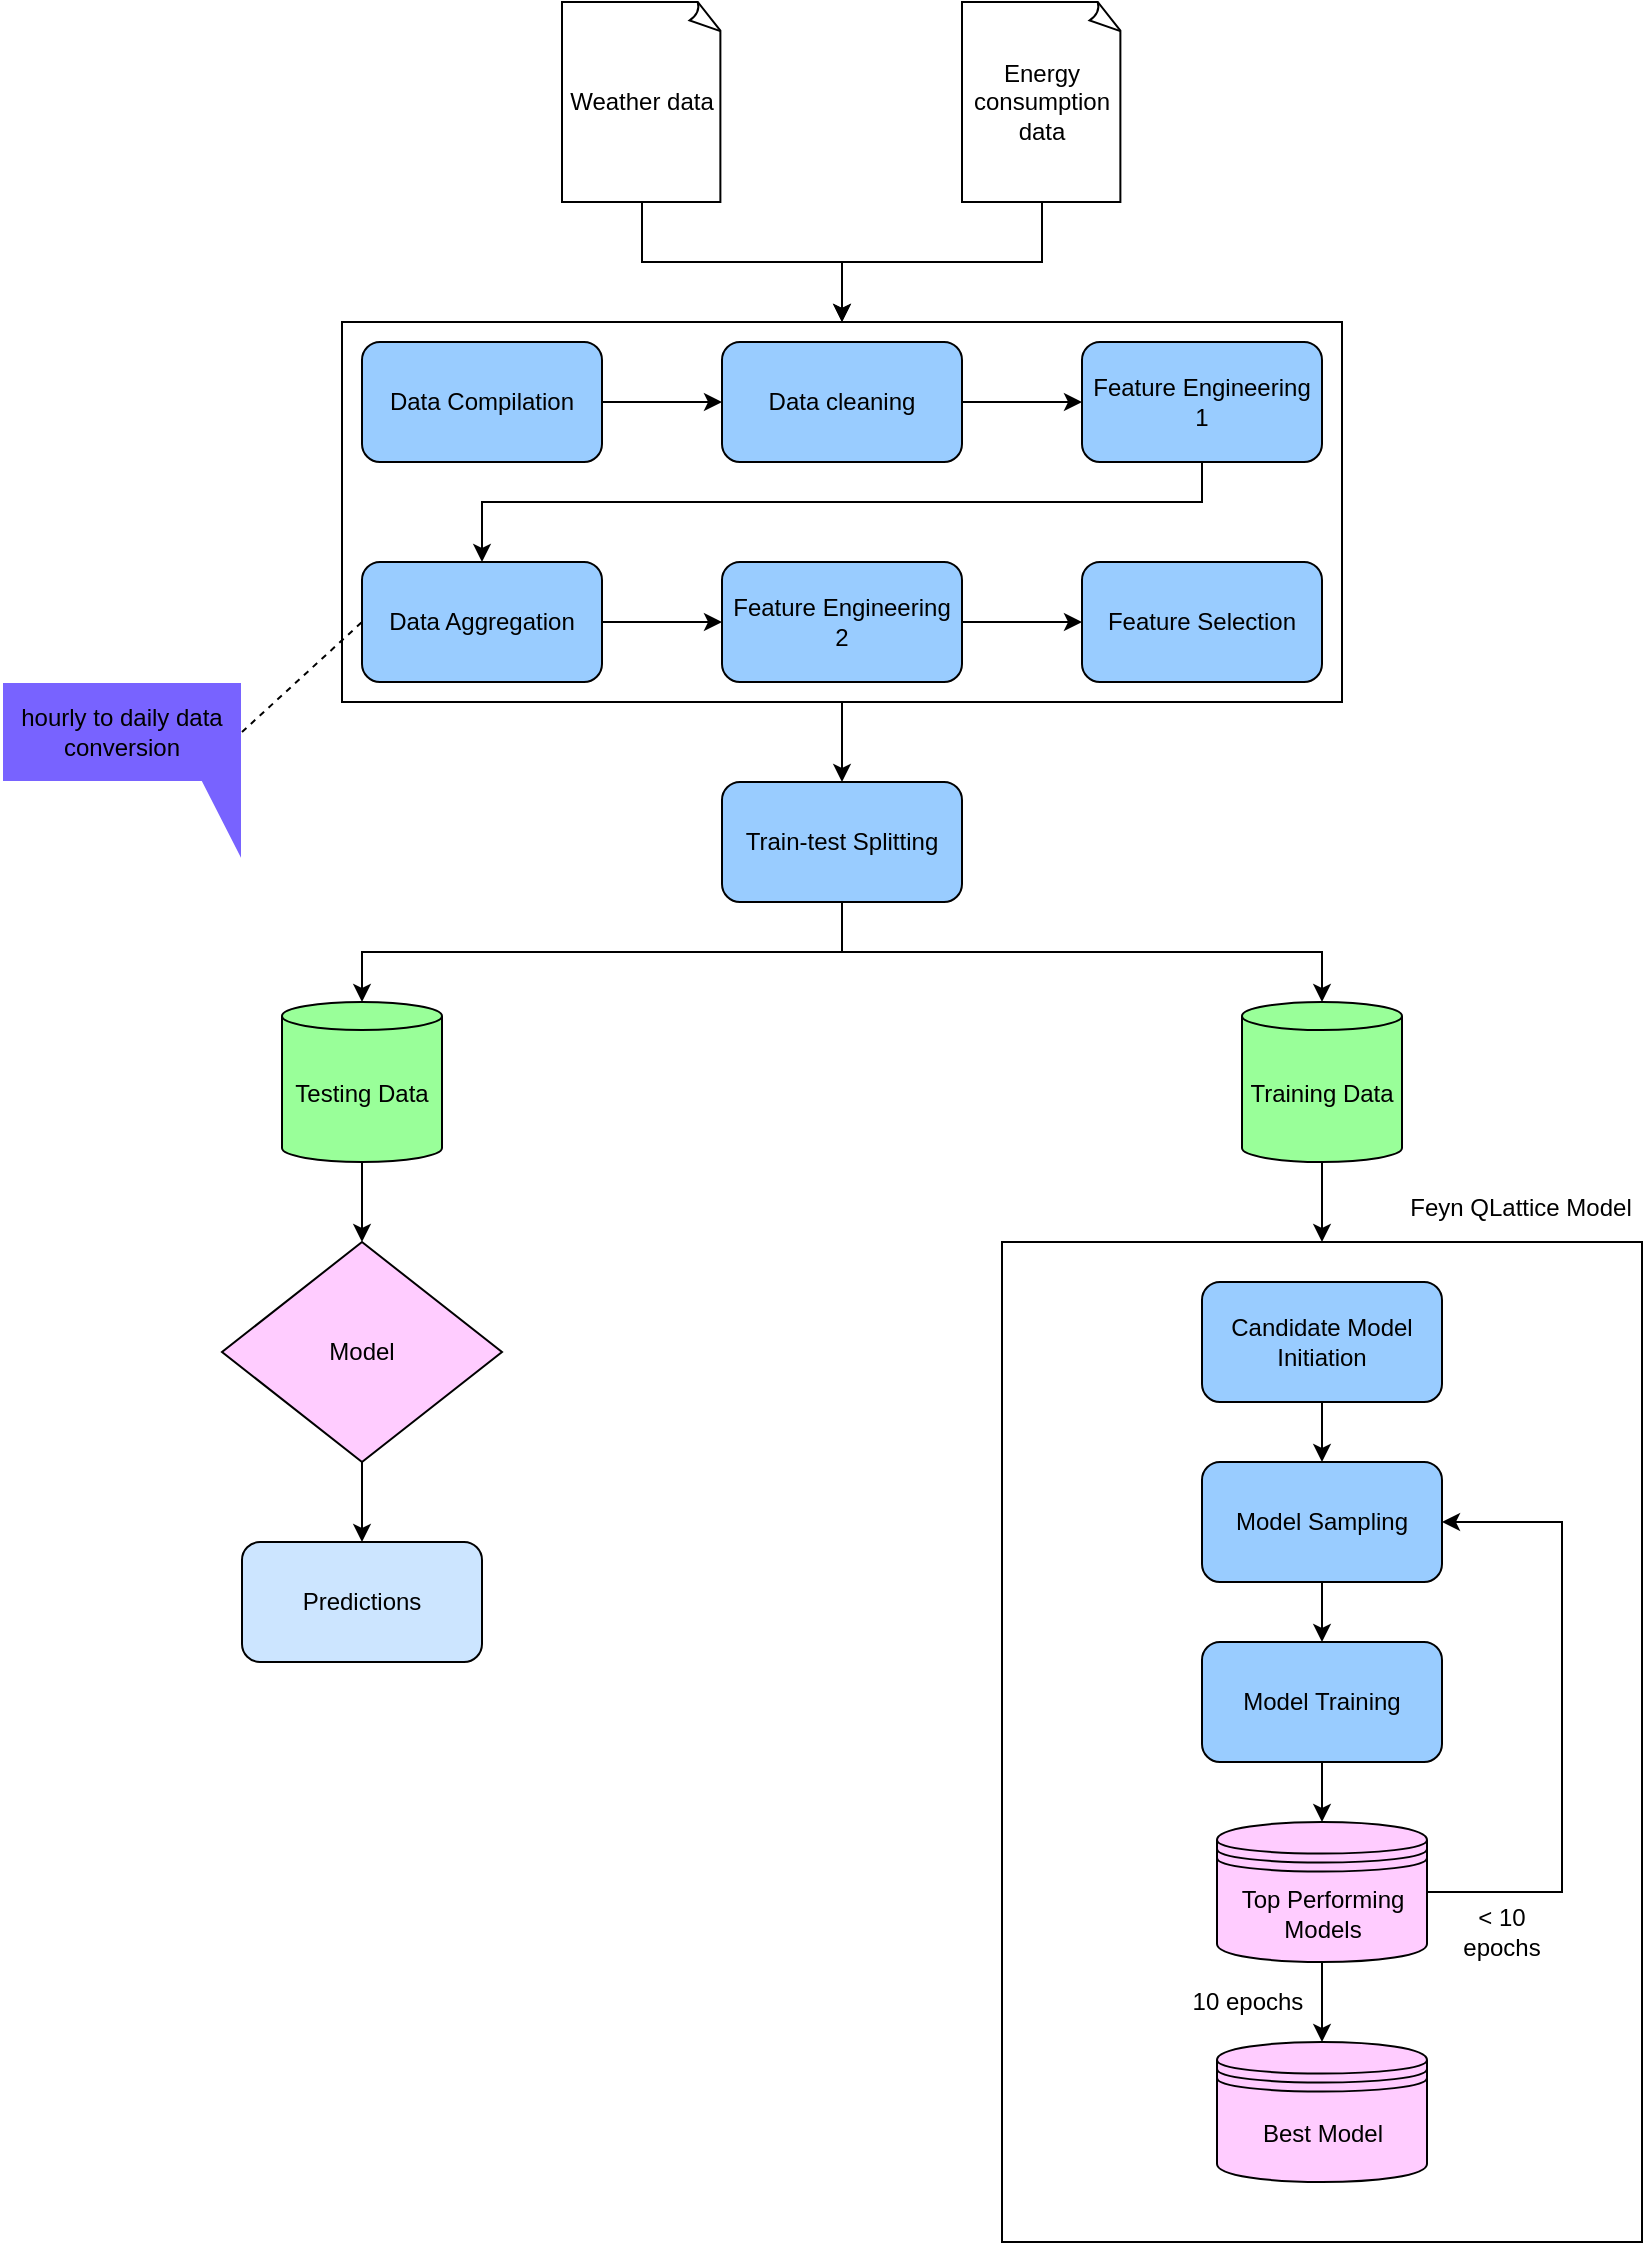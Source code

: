 <mxfile version="24.6.4" type="device">
  <diagram name="Page-1" id="RGzqTn_725ssrmu9BVKn">
    <mxGraphModel dx="4162" dy="1178" grid="1" gridSize="10" guides="1" tooltips="1" connect="1" arrows="1" fold="1" page="1" pageScale="1" pageWidth="850" pageHeight="1100" math="0" shadow="0">
      <root>
        <mxCell id="0" />
        <mxCell id="1" parent="0" />
        <mxCell id="ULb54bMJZMgr6OYoCBU_-32" style="edgeStyle=orthogonalEdgeStyle;rounded=0;orthogonalLoop=1;jettySize=auto;html=1;entryX=0.5;entryY=0;entryDx=0;entryDy=0;" edge="1" parent="1" source="ULb54bMJZMgr6OYoCBU_-14" target="ULb54bMJZMgr6OYoCBU_-16">
          <mxGeometry relative="1" as="geometry" />
        </mxCell>
        <mxCell id="ULb54bMJZMgr6OYoCBU_-14" value="" style="rounded=0;whiteSpace=wrap;html=1;fillColor=#FFFFFF;" vertex="1" parent="1">
          <mxGeometry x="-1090" y="210" width="500" height="190" as="geometry" />
        </mxCell>
        <mxCell id="ULb54bMJZMgr6OYoCBU_-59" style="edgeStyle=orthogonalEdgeStyle;rounded=0;orthogonalLoop=1;jettySize=auto;html=1;entryX=0.5;entryY=0;entryDx=0;entryDy=0;" edge="1" parent="1" source="ULb54bMJZMgr6OYoCBU_-2" target="ULb54bMJZMgr6OYoCBU_-14">
          <mxGeometry relative="1" as="geometry" />
        </mxCell>
        <mxCell id="ULb54bMJZMgr6OYoCBU_-2" value="Energy consumption data" style="whiteSpace=wrap;html=1;shape=mxgraph.basic.document" vertex="1" parent="1">
          <mxGeometry x="-780" y="50" width="80" height="100" as="geometry" />
        </mxCell>
        <mxCell id="ULb54bMJZMgr6OYoCBU_-58" style="edgeStyle=orthogonalEdgeStyle;rounded=0;orthogonalLoop=1;jettySize=auto;html=1;entryX=0.5;entryY=0;entryDx=0;entryDy=0;" edge="1" parent="1" source="ULb54bMJZMgr6OYoCBU_-4" target="ULb54bMJZMgr6OYoCBU_-14">
          <mxGeometry relative="1" as="geometry" />
        </mxCell>
        <mxCell id="ULb54bMJZMgr6OYoCBU_-4" value="Weather data" style="whiteSpace=wrap;html=1;shape=mxgraph.basic.document" vertex="1" parent="1">
          <mxGeometry x="-980" y="50" width="80" height="100" as="geometry" />
        </mxCell>
        <mxCell id="ULb54bMJZMgr6OYoCBU_-23" style="edgeStyle=orthogonalEdgeStyle;rounded=0;orthogonalLoop=1;jettySize=auto;html=1;entryX=0;entryY=0.5;entryDx=0;entryDy=0;" edge="1" parent="1" source="ULb54bMJZMgr6OYoCBU_-5" target="ULb54bMJZMgr6OYoCBU_-6">
          <mxGeometry relative="1" as="geometry" />
        </mxCell>
        <mxCell id="ULb54bMJZMgr6OYoCBU_-5" value="Data Compilation" style="rounded=1;whiteSpace=wrap;html=1;fillColor=#99CCFF;" vertex="1" parent="1">
          <mxGeometry x="-1080" y="220" width="120" height="60" as="geometry" />
        </mxCell>
        <mxCell id="ULb54bMJZMgr6OYoCBU_-24" style="edgeStyle=orthogonalEdgeStyle;rounded=0;orthogonalLoop=1;jettySize=auto;html=1;" edge="1" parent="1" source="ULb54bMJZMgr6OYoCBU_-6" target="ULb54bMJZMgr6OYoCBU_-7">
          <mxGeometry relative="1" as="geometry" />
        </mxCell>
        <mxCell id="ULb54bMJZMgr6OYoCBU_-6" value="Data cleaning" style="rounded=1;whiteSpace=wrap;html=1;fillColor=#99CCFF;" vertex="1" parent="1">
          <mxGeometry x="-900" y="220" width="120" height="60" as="geometry" />
        </mxCell>
        <mxCell id="ULb54bMJZMgr6OYoCBU_-28" style="edgeStyle=orthogonalEdgeStyle;rounded=0;orthogonalLoop=1;jettySize=auto;html=1;" edge="1" parent="1" source="ULb54bMJZMgr6OYoCBU_-7" target="ULb54bMJZMgr6OYoCBU_-8">
          <mxGeometry relative="1" as="geometry">
            <Array as="points">
              <mxPoint x="-660" y="300" />
              <mxPoint x="-1020" y="300" />
            </Array>
          </mxGeometry>
        </mxCell>
        <mxCell id="ULb54bMJZMgr6OYoCBU_-7" value="Feature Engineering 1" style="rounded=1;whiteSpace=wrap;html=1;fillColor=#99CCFF;" vertex="1" parent="1">
          <mxGeometry x="-720" y="220" width="120" height="60" as="geometry" />
        </mxCell>
        <mxCell id="ULb54bMJZMgr6OYoCBU_-26" style="edgeStyle=orthogonalEdgeStyle;rounded=0;orthogonalLoop=1;jettySize=auto;html=1;entryX=0;entryY=0.5;entryDx=0;entryDy=0;" edge="1" parent="1" source="ULb54bMJZMgr6OYoCBU_-8" target="ULb54bMJZMgr6OYoCBU_-10">
          <mxGeometry relative="1" as="geometry" />
        </mxCell>
        <mxCell id="ULb54bMJZMgr6OYoCBU_-8" value="Data Aggregation" style="rounded=1;whiteSpace=wrap;html=1;fillColor=#99CCFF;" vertex="1" parent="1">
          <mxGeometry x="-1080" y="330" width="120" height="60" as="geometry" />
        </mxCell>
        <mxCell id="ULb54bMJZMgr6OYoCBU_-9" value="hourly to daily data conversion" style="shape=callout;whiteSpace=wrap;html=1;perimeter=calloutPerimeter;position2=1;fillColor=#7863FF;strokeColor=#FFFFFF;base=80;size=40;position=0.83;" vertex="1" parent="1">
          <mxGeometry x="-1260" y="390" width="120" height="90" as="geometry" />
        </mxCell>
        <mxCell id="ULb54bMJZMgr6OYoCBU_-27" style="edgeStyle=orthogonalEdgeStyle;rounded=0;orthogonalLoop=1;jettySize=auto;html=1;entryX=0;entryY=0.5;entryDx=0;entryDy=0;" edge="1" parent="1" source="ULb54bMJZMgr6OYoCBU_-10" target="ULb54bMJZMgr6OYoCBU_-13">
          <mxGeometry relative="1" as="geometry" />
        </mxCell>
        <mxCell id="ULb54bMJZMgr6OYoCBU_-10" value="Feature Engineering 2" style="rounded=1;whiteSpace=wrap;html=1;fillColor=#99CCFF;" vertex="1" parent="1">
          <mxGeometry x="-900" y="330" width="120" height="60" as="geometry" />
        </mxCell>
        <mxCell id="ULb54bMJZMgr6OYoCBU_-12" value="" style="endArrow=none;dashed=1;html=1;rounded=0;exitX=0;exitY=0;exitDx=120;exitDy=25;exitPerimeter=0;entryX=0;entryY=0.5;entryDx=0;entryDy=0;" edge="1" parent="1" source="ULb54bMJZMgr6OYoCBU_-9" target="ULb54bMJZMgr6OYoCBU_-8">
          <mxGeometry width="50" height="50" relative="1" as="geometry">
            <mxPoint x="-800" y="400" as="sourcePoint" />
            <mxPoint x="-930" y="355" as="targetPoint" />
          </mxGeometry>
        </mxCell>
        <mxCell id="ULb54bMJZMgr6OYoCBU_-13" value="Feature Selection" style="rounded=1;whiteSpace=wrap;html=1;fillColor=#99CCFF;" vertex="1" parent="1">
          <mxGeometry x="-720" y="330" width="120" height="60" as="geometry" />
        </mxCell>
        <mxCell id="ULb54bMJZMgr6OYoCBU_-16" value="Train-test Splitting" style="rounded=1;whiteSpace=wrap;html=1;fillColor=#99CCFF;" vertex="1" parent="1">
          <mxGeometry x="-900" y="440" width="120" height="60" as="geometry" />
        </mxCell>
        <mxCell id="ULb54bMJZMgr6OYoCBU_-53" style="edgeStyle=orthogonalEdgeStyle;rounded=0;orthogonalLoop=1;jettySize=auto;html=1;" edge="1" parent="1" source="ULb54bMJZMgr6OYoCBU_-18">
          <mxGeometry relative="1" as="geometry">
            <mxPoint x="-1080" y="670.0" as="targetPoint" />
          </mxGeometry>
        </mxCell>
        <mxCell id="ULb54bMJZMgr6OYoCBU_-18" value="Testing Data" style="shape=cylinder3;whiteSpace=wrap;html=1;boundedLbl=1;backgroundOutline=1;size=7.0;fillColor=#99FF99;" vertex="1" parent="1">
          <mxGeometry x="-1120" y="550" width="80" height="80" as="geometry" />
        </mxCell>
        <mxCell id="ULb54bMJZMgr6OYoCBU_-46" style="edgeStyle=orthogonalEdgeStyle;rounded=0;orthogonalLoop=1;jettySize=auto;html=1;entryX=0.5;entryY=0;entryDx=0;entryDy=0;" edge="1" parent="1" source="ULb54bMJZMgr6OYoCBU_-20" target="ULb54bMJZMgr6OYoCBU_-33">
          <mxGeometry relative="1" as="geometry" />
        </mxCell>
        <mxCell id="ULb54bMJZMgr6OYoCBU_-20" value="Training Data" style="shape=cylinder3;whiteSpace=wrap;html=1;boundedLbl=1;backgroundOutline=1;size=7.0;fillColor=#99FF99;" vertex="1" parent="1">
          <mxGeometry x="-640" y="550" width="80" height="80" as="geometry" />
        </mxCell>
        <mxCell id="ULb54bMJZMgr6OYoCBU_-30" style="edgeStyle=orthogonalEdgeStyle;rounded=0;orthogonalLoop=1;jettySize=auto;html=1;entryX=0.5;entryY=0;entryDx=0;entryDy=0;entryPerimeter=0;exitX=0.5;exitY=1;exitDx=0;exitDy=0;" edge="1" parent="1" source="ULb54bMJZMgr6OYoCBU_-16" target="ULb54bMJZMgr6OYoCBU_-18">
          <mxGeometry relative="1" as="geometry" />
        </mxCell>
        <mxCell id="ULb54bMJZMgr6OYoCBU_-31" style="edgeStyle=orthogonalEdgeStyle;rounded=0;orthogonalLoop=1;jettySize=auto;html=1;entryX=0.5;entryY=0;entryDx=0;entryDy=0;entryPerimeter=0;exitX=0.5;exitY=1;exitDx=0;exitDy=0;" edge="1" parent="1" source="ULb54bMJZMgr6OYoCBU_-16" target="ULb54bMJZMgr6OYoCBU_-20">
          <mxGeometry relative="1" as="geometry" />
        </mxCell>
        <mxCell id="ULb54bMJZMgr6OYoCBU_-33" value="" style="rounded=0;whiteSpace=wrap;html=1;" vertex="1" parent="1">
          <mxGeometry x="-760" y="670" width="320" height="500" as="geometry" />
        </mxCell>
        <mxCell id="ULb54bMJZMgr6OYoCBU_-42" style="edgeStyle=orthogonalEdgeStyle;rounded=0;orthogonalLoop=1;jettySize=auto;html=1;entryX=0.5;entryY=0;entryDx=0;entryDy=0;" edge="1" parent="1" source="ULb54bMJZMgr6OYoCBU_-34" target="ULb54bMJZMgr6OYoCBU_-35">
          <mxGeometry relative="1" as="geometry" />
        </mxCell>
        <mxCell id="ULb54bMJZMgr6OYoCBU_-34" value="Candidate Model Initiation" style="rounded=1;whiteSpace=wrap;html=1;fillColor=#99CCFF;" vertex="1" parent="1">
          <mxGeometry x="-660" y="690" width="120" height="60" as="geometry" />
        </mxCell>
        <mxCell id="ULb54bMJZMgr6OYoCBU_-43" style="edgeStyle=orthogonalEdgeStyle;rounded=0;orthogonalLoop=1;jettySize=auto;html=1;" edge="1" parent="1" source="ULb54bMJZMgr6OYoCBU_-35" target="ULb54bMJZMgr6OYoCBU_-36">
          <mxGeometry relative="1" as="geometry" />
        </mxCell>
        <mxCell id="ULb54bMJZMgr6OYoCBU_-35" value="Model Sampling" style="rounded=1;whiteSpace=wrap;html=1;fillColor=#99CCFF;" vertex="1" parent="1">
          <mxGeometry x="-660" y="780" width="120" height="60" as="geometry" />
        </mxCell>
        <mxCell id="ULb54bMJZMgr6OYoCBU_-44" style="edgeStyle=orthogonalEdgeStyle;rounded=0;orthogonalLoop=1;jettySize=auto;html=1;" edge="1" parent="1" source="ULb54bMJZMgr6OYoCBU_-36" target="ULb54bMJZMgr6OYoCBU_-38">
          <mxGeometry relative="1" as="geometry" />
        </mxCell>
        <mxCell id="ULb54bMJZMgr6OYoCBU_-36" value="Model Training" style="rounded=1;whiteSpace=wrap;html=1;fillColor=#99CCFF;" vertex="1" parent="1">
          <mxGeometry x="-660" y="870" width="120" height="60" as="geometry" />
        </mxCell>
        <mxCell id="ULb54bMJZMgr6OYoCBU_-45" style="edgeStyle=orthogonalEdgeStyle;rounded=0;orthogonalLoop=1;jettySize=auto;html=1;entryX=1;entryY=0.5;entryDx=0;entryDy=0;" edge="1" parent="1" source="ULb54bMJZMgr6OYoCBU_-38" target="ULb54bMJZMgr6OYoCBU_-35">
          <mxGeometry relative="1" as="geometry">
            <Array as="points">
              <mxPoint x="-480" y="995" />
              <mxPoint x="-480" y="810" />
            </Array>
          </mxGeometry>
        </mxCell>
        <mxCell id="ULb54bMJZMgr6OYoCBU_-49" style="edgeStyle=orthogonalEdgeStyle;rounded=0;orthogonalLoop=1;jettySize=auto;html=1;entryX=0.5;entryY=0;entryDx=0;entryDy=0;" edge="1" parent="1" source="ULb54bMJZMgr6OYoCBU_-38" target="ULb54bMJZMgr6OYoCBU_-48">
          <mxGeometry relative="1" as="geometry" />
        </mxCell>
        <mxCell id="ULb54bMJZMgr6OYoCBU_-38" value="Top Performing Models" style="shape=datastore;whiteSpace=wrap;html=1;fillColor=#FFCCFF;" vertex="1" parent="1">
          <mxGeometry x="-652.5" y="960" width="105" height="70" as="geometry" />
        </mxCell>
        <mxCell id="ULb54bMJZMgr6OYoCBU_-47" value="&amp;lt; 10 epochs" style="text;html=1;align=center;verticalAlign=middle;whiteSpace=wrap;rounded=0;" vertex="1" parent="1">
          <mxGeometry x="-540" y="1000" width="60" height="30" as="geometry" />
        </mxCell>
        <mxCell id="ULb54bMJZMgr6OYoCBU_-48" value="Best Model" style="shape=datastore;whiteSpace=wrap;html=1;fillColor=#FFCCFF;" vertex="1" parent="1">
          <mxGeometry x="-652.5" y="1070" width="105" height="70" as="geometry" />
        </mxCell>
        <mxCell id="ULb54bMJZMgr6OYoCBU_-51" value="10 epochs" style="text;html=1;align=center;verticalAlign=middle;whiteSpace=wrap;rounded=0;" vertex="1" parent="1">
          <mxGeometry x="-682" y="1035" width="90" height="30" as="geometry" />
        </mxCell>
        <mxCell id="ULb54bMJZMgr6OYoCBU_-54" value="Feyn QLattice Model" style="text;html=1;align=center;verticalAlign=middle;whiteSpace=wrap;rounded=0;" vertex="1" parent="1">
          <mxGeometry x="-558" y="638" width="115" height="30" as="geometry" />
        </mxCell>
        <mxCell id="ULb54bMJZMgr6OYoCBU_-57" style="edgeStyle=orthogonalEdgeStyle;rounded=0;orthogonalLoop=1;jettySize=auto;html=1;entryX=0.5;entryY=0;entryDx=0;entryDy=0;" edge="1" parent="1" source="ULb54bMJZMgr6OYoCBU_-55" target="ULb54bMJZMgr6OYoCBU_-56">
          <mxGeometry relative="1" as="geometry" />
        </mxCell>
        <mxCell id="ULb54bMJZMgr6OYoCBU_-55" value="Model" style="rhombus;whiteSpace=wrap;html=1;fillColor=#FFCCFF;" vertex="1" parent="1">
          <mxGeometry x="-1150" y="670" width="140" height="110" as="geometry" />
        </mxCell>
        <mxCell id="ULb54bMJZMgr6OYoCBU_-56" value="Predictions" style="rounded=1;whiteSpace=wrap;html=1;fillColor=#CCE5FF;" vertex="1" parent="1">
          <mxGeometry x="-1140" y="820" width="120" height="60" as="geometry" />
        </mxCell>
      </root>
    </mxGraphModel>
  </diagram>
</mxfile>
